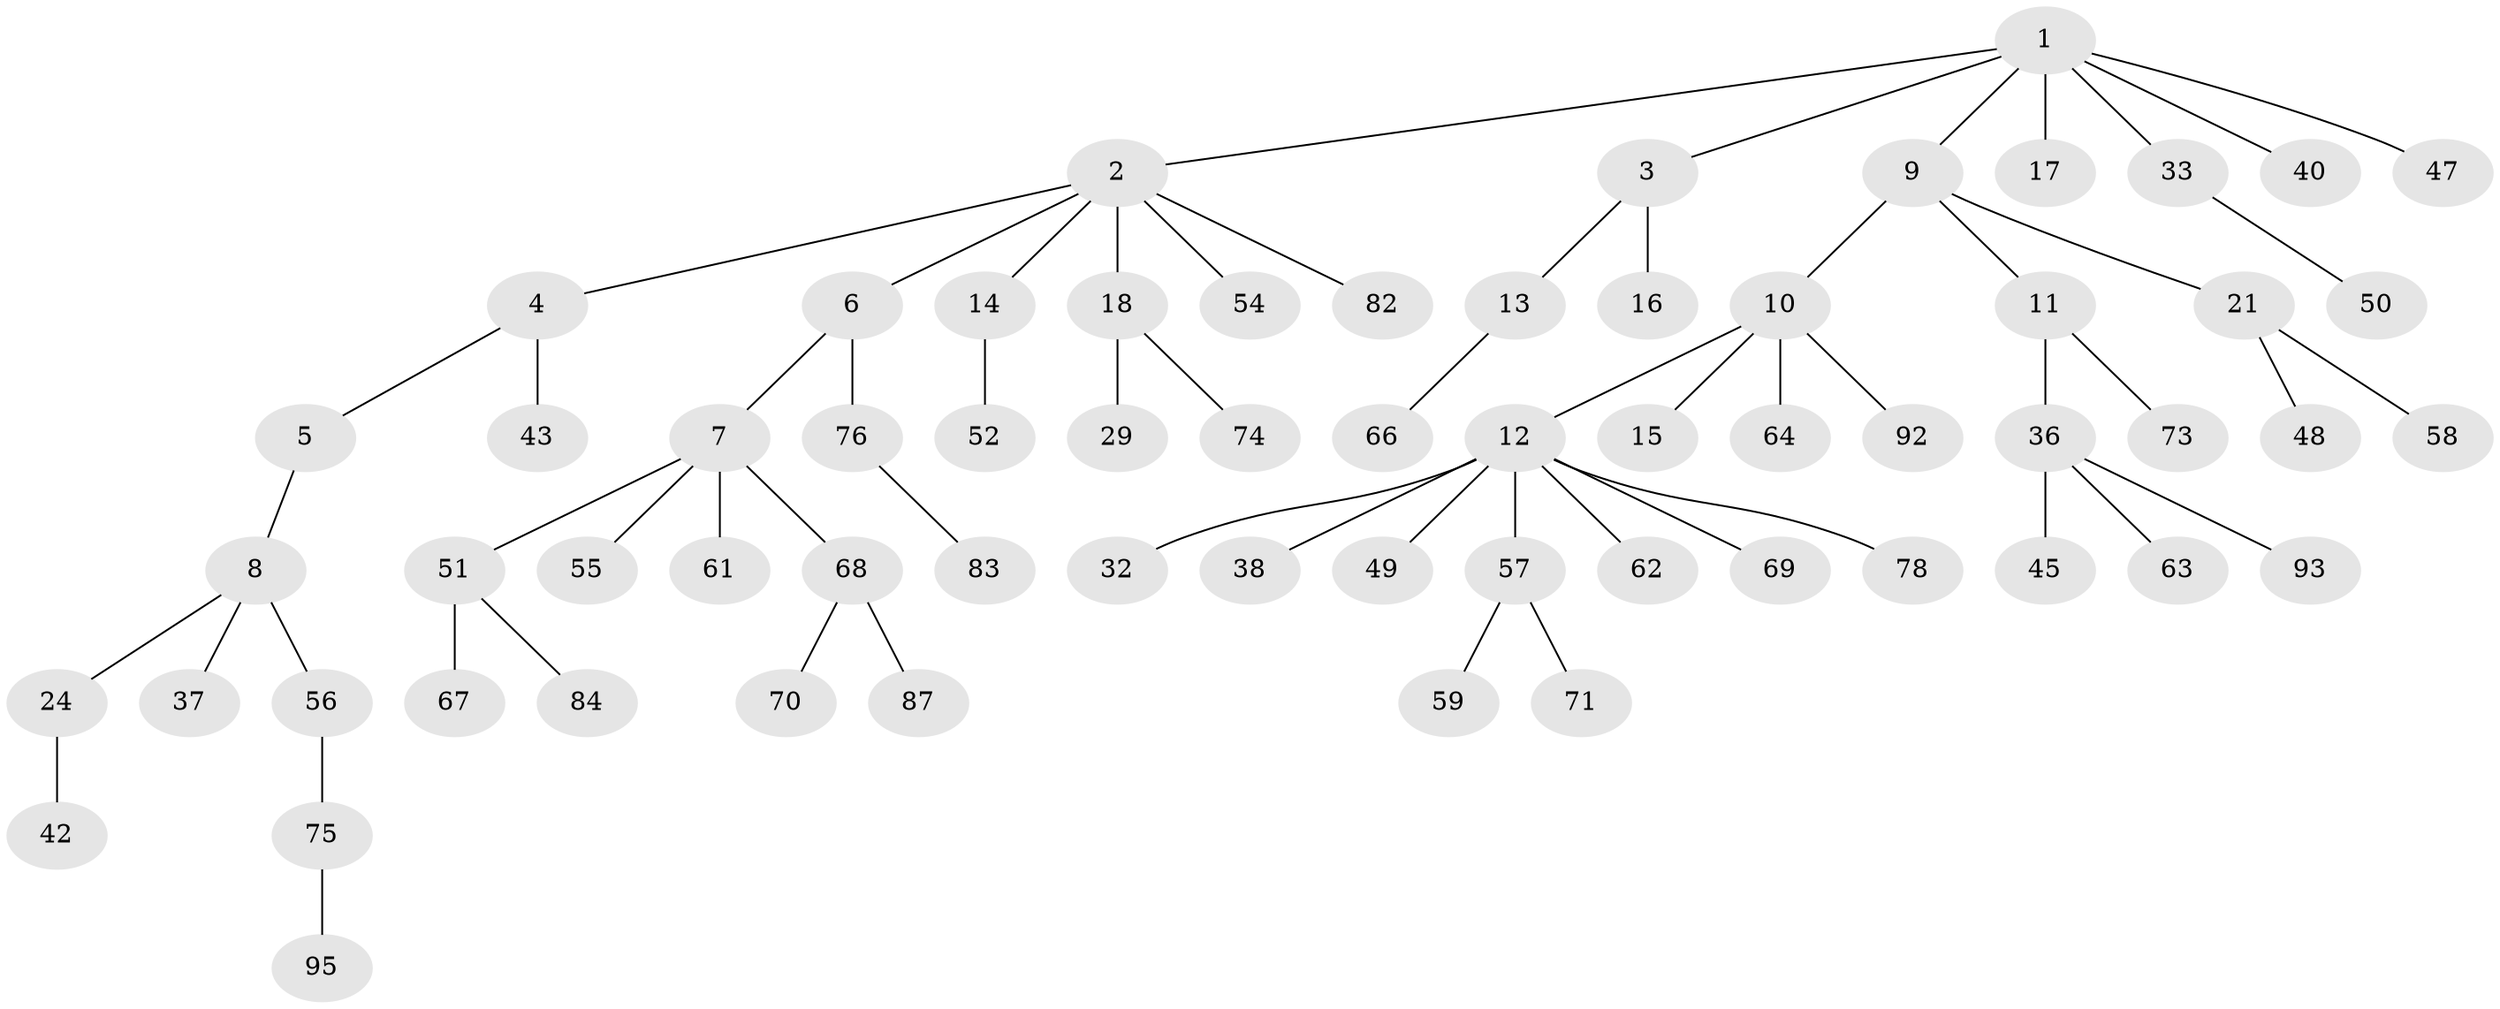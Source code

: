 // original degree distribution, {6: 0.021052631578947368, 4: 0.042105263157894736, 3: 0.14736842105263157, 2: 0.22105263157894736, 5: 0.042105263157894736, 7: 0.010526315789473684, 1: 0.5157894736842106}
// Generated by graph-tools (version 1.1) at 2025/42/03/06/25 10:42:04]
// undirected, 64 vertices, 63 edges
graph export_dot {
graph [start="1"]
  node [color=gray90,style=filled];
  1 [super="+26"];
  2 [super="+20"];
  3 [super="+77"];
  4 [super="+19"];
  5 [super="+41"];
  6;
  7 [super="+23"];
  8;
  9 [super="+35"];
  10 [super="+25"];
  11 [super="+34"];
  12 [super="+30"];
  13 [super="+31"];
  14;
  15 [super="+22"];
  16;
  17;
  18 [super="+27"];
  21 [super="+46"];
  24 [super="+28"];
  29;
  32;
  33 [super="+44"];
  36 [super="+39"];
  37;
  38;
  40 [super="+79"];
  42;
  43;
  45;
  47;
  48;
  49;
  50;
  51 [super="+53"];
  52 [super="+90"];
  54 [super="+60"];
  55;
  56;
  57 [super="+65"];
  58;
  59;
  61 [super="+85"];
  62;
  63;
  64 [super="+80"];
  66;
  67;
  68 [super="+86"];
  69 [super="+89"];
  70;
  71 [super="+72"];
  73 [super="+94"];
  74;
  75 [super="+81"];
  76 [super="+88"];
  78;
  82;
  83;
  84;
  87 [super="+91"];
  92;
  93;
  95;
  1 -- 2;
  1 -- 3;
  1 -- 9;
  1 -- 17;
  1 -- 33;
  1 -- 40;
  1 -- 47;
  2 -- 4;
  2 -- 6;
  2 -- 14;
  2 -- 18;
  2 -- 82;
  2 -- 54;
  3 -- 13;
  3 -- 16;
  4 -- 5;
  4 -- 43;
  5 -- 8;
  6 -- 7;
  6 -- 76;
  7 -- 51;
  7 -- 68;
  7 -- 55;
  7 -- 61;
  8 -- 24;
  8 -- 37;
  8 -- 56;
  9 -- 10;
  9 -- 11;
  9 -- 21;
  10 -- 12;
  10 -- 15;
  10 -- 64;
  10 -- 92;
  11 -- 73;
  11 -- 36;
  12 -- 32;
  12 -- 38;
  12 -- 49;
  12 -- 57;
  12 -- 78;
  12 -- 69;
  12 -- 62;
  13 -- 66;
  14 -- 52;
  18 -- 29;
  18 -- 74;
  21 -- 48;
  21 -- 58;
  24 -- 42;
  33 -- 50;
  36 -- 45;
  36 -- 63;
  36 -- 93;
  51 -- 67;
  51 -- 84;
  56 -- 75;
  57 -- 59;
  57 -- 71;
  68 -- 70;
  68 -- 87;
  75 -- 95;
  76 -- 83;
}
